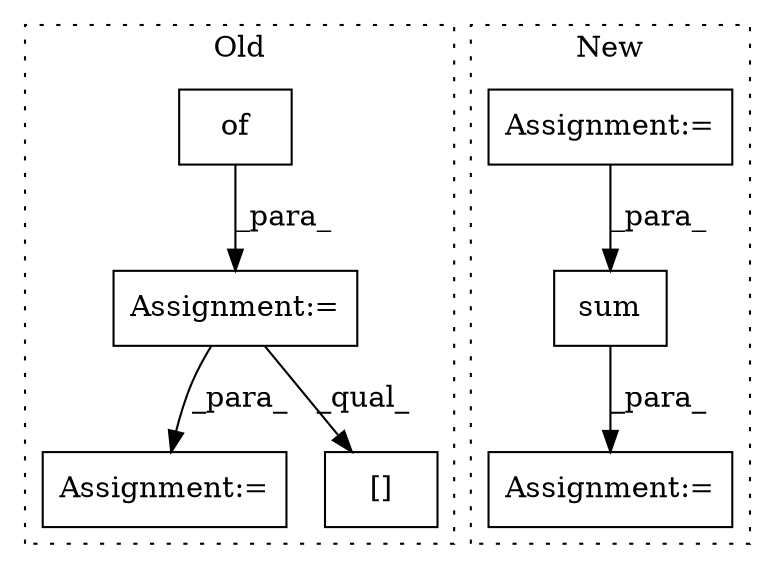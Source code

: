 digraph G {
subgraph cluster0 {
1 [label="of" a="32" s="942" l="4" shape="box"];
3 [label="Assignment:=" a="7" s="1167" l="1" shape="box"];
5 [label="Assignment:=" a="7" s="1244" l="1" shape="box"];
7 [label="[]" a="2" s="1305,1329" l="9,1" shape="box"];
label = "Old";
style="dotted";
}
subgraph cluster1 {
2 [label="sum" a="32" s="3723,3745" l="4,1" shape="box"];
4 [label="Assignment:=" a="7" s="3840" l="1" shape="box"];
6 [label="Assignment:=" a="7" s="3617" l="1" shape="box"];
label = "New";
style="dotted";
}
1 -> 3 [label="_para_"];
2 -> 4 [label="_para_"];
3 -> 7 [label="_qual_"];
3 -> 5 [label="_para_"];
6 -> 2 [label="_para_"];
}